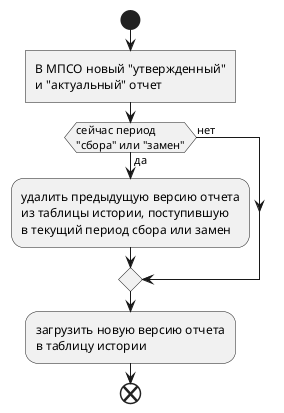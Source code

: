 @startuml
start
:В МПСО новый "утвержденный" 
и "актуальный" отчет]
if (сейчас период 
"сбора" или "замен") then (да)
:удалить предыдущую версию отчета
из таблицы истории, поступившую
в текущий период сбора или замен;
else (нет)
endif
:загрузить новую версию отчета
в таблицу истории;
end
@enduml
